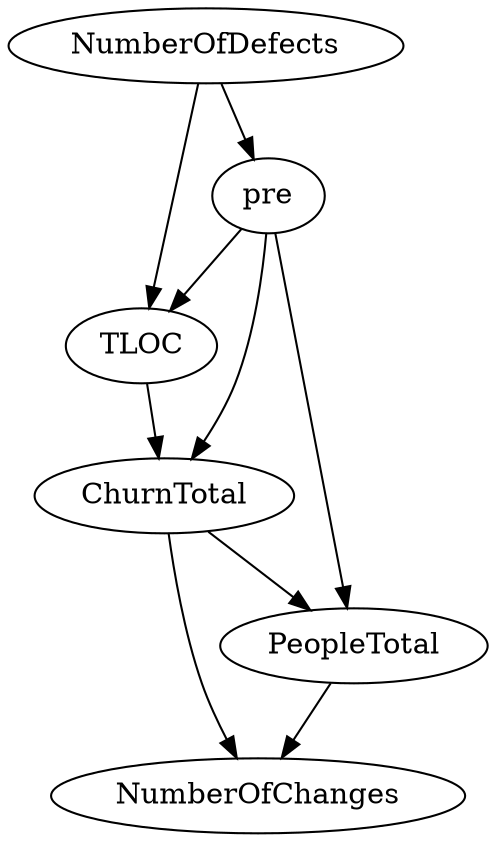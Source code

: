 digraph {
   PeopleTotal;
   NumberOfChanges;
   ChurnTotal;
   TLOC;
   pre;
   NumberOfDefects;
   PeopleTotal -> NumberOfChanges;
   ChurnTotal -> PeopleTotal;
   ChurnTotal -> NumberOfChanges;
   TLOC -> ChurnTotal;
   pre -> PeopleTotal;
   pre -> ChurnTotal;
   pre -> TLOC;
   NumberOfDefects -> TLOC;
   NumberOfDefects -> pre;
}
